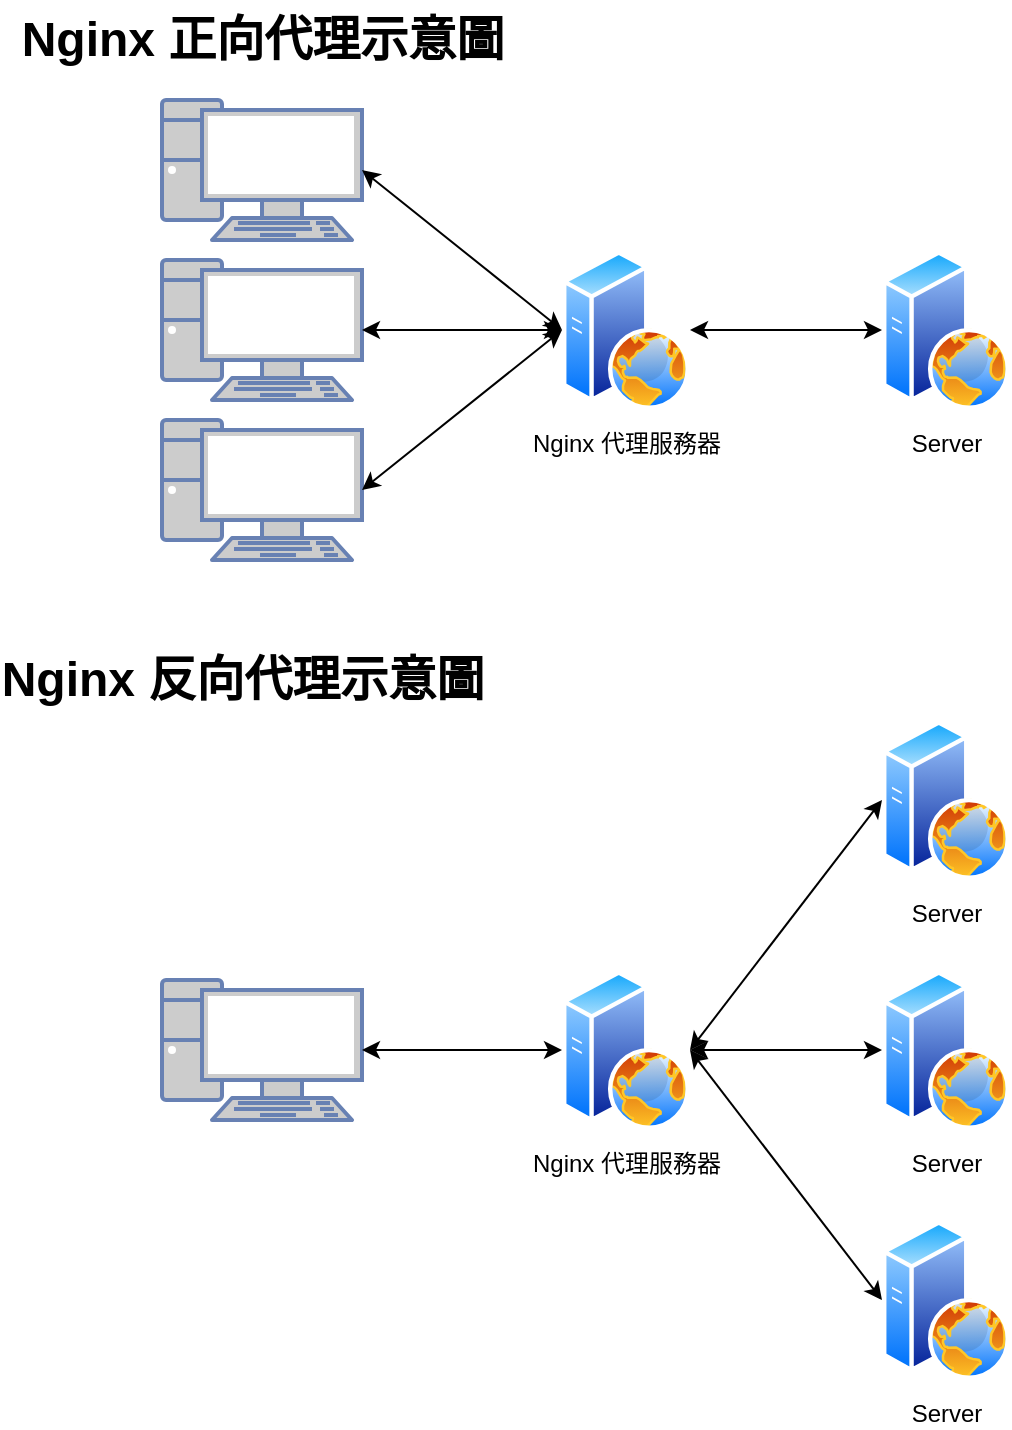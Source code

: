 <mxfile version="21.2.1" type="device">
  <diagram name="第1頁" id="OYITiY0EmZGIRHjv4BLP">
    <mxGraphModel dx="866" dy="587" grid="1" gridSize="10" guides="1" tooltips="1" connect="1" arrows="1" fold="1" page="1" pageScale="1" pageWidth="827" pageHeight="1169" math="0" shadow="0">
      <root>
        <mxCell id="0" />
        <mxCell id="1" parent="0" />
        <mxCell id="uXMabJG9MZARH938YR5N-3" value="Nginx 正向代理示意圖" style="text;strokeColor=none;fillColor=none;html=1;fontSize=24;fontStyle=1;verticalAlign=middle;align=center;" vertex="1" parent="1">
          <mxGeometry x="200" y="40" width="100" height="40" as="geometry" />
        </mxCell>
        <mxCell id="uXMabJG9MZARH938YR5N-4" value="Nginx 反向代理示意圖" style="text;strokeColor=none;fillColor=none;html=1;fontSize=24;fontStyle=1;verticalAlign=middle;align=center;" vertex="1" parent="1">
          <mxGeometry x="190" y="360" width="100" height="40" as="geometry" />
        </mxCell>
        <mxCell id="uXMabJG9MZARH938YR5N-5" value="" style="fontColor=#0066CC;verticalAlign=top;verticalLabelPosition=bottom;labelPosition=center;align=center;html=1;outlineConnect=0;fillColor=#CCCCCC;strokeColor=#6881B3;gradientColor=none;gradientDirection=north;strokeWidth=2;shape=mxgraph.networks.pc;" vertex="1" parent="1">
          <mxGeometry x="200" y="90" width="100" height="70" as="geometry" />
        </mxCell>
        <mxCell id="uXMabJG9MZARH938YR5N-6" value="" style="fontColor=#0066CC;verticalAlign=top;verticalLabelPosition=bottom;labelPosition=center;align=center;html=1;outlineConnect=0;fillColor=#CCCCCC;strokeColor=#6881B3;gradientColor=none;gradientDirection=north;strokeWidth=2;shape=mxgraph.networks.pc;" vertex="1" parent="1">
          <mxGeometry x="200" y="170" width="100" height="70" as="geometry" />
        </mxCell>
        <mxCell id="uXMabJG9MZARH938YR5N-7" value="" style="fontColor=#0066CC;verticalAlign=top;verticalLabelPosition=bottom;labelPosition=center;align=center;html=1;outlineConnect=0;fillColor=#CCCCCC;strokeColor=#6881B3;gradientColor=none;gradientDirection=north;strokeWidth=2;shape=mxgraph.networks.pc;" vertex="1" parent="1">
          <mxGeometry x="200" y="250" width="100" height="70" as="geometry" />
        </mxCell>
        <mxCell id="uXMabJG9MZARH938YR5N-8" value="" style="fontColor=#0066CC;verticalAlign=top;verticalLabelPosition=bottom;labelPosition=center;align=center;html=1;outlineConnect=0;fillColor=#CCCCCC;strokeColor=#6881B3;gradientColor=none;gradientDirection=north;strokeWidth=2;shape=mxgraph.networks.pc;" vertex="1" parent="1">
          <mxGeometry x="200" y="530" width="100" height="70" as="geometry" />
        </mxCell>
        <mxCell id="uXMabJG9MZARH938YR5N-9" value="Nginx 代理服務器" style="image;aspect=fixed;perimeter=ellipsePerimeter;html=1;align=center;shadow=0;dashed=0;spacingTop=3;image=img/lib/active_directory/web_server.svg;" vertex="1" parent="1">
          <mxGeometry x="400" y="165" width="64" height="80" as="geometry" />
        </mxCell>
        <mxCell id="uXMabJG9MZARH938YR5N-10" value="Nginx 代理服務器" style="image;aspect=fixed;perimeter=ellipsePerimeter;html=1;align=center;shadow=0;dashed=0;spacingTop=3;image=img/lib/active_directory/web_server.svg;" vertex="1" parent="1">
          <mxGeometry x="400" y="525" width="64" height="80" as="geometry" />
        </mxCell>
        <mxCell id="uXMabJG9MZARH938YR5N-12" value="Server" style="image;aspect=fixed;perimeter=ellipsePerimeter;html=1;align=center;shadow=0;dashed=0;spacingTop=3;image=img/lib/active_directory/web_server.svg;" vertex="1" parent="1">
          <mxGeometry x="560" y="165" width="64" height="80" as="geometry" />
        </mxCell>
        <mxCell id="uXMabJG9MZARH938YR5N-13" value="Server" style="image;aspect=fixed;perimeter=ellipsePerimeter;html=1;align=center;shadow=0;dashed=0;spacingTop=3;image=img/lib/active_directory/web_server.svg;" vertex="1" parent="1">
          <mxGeometry x="560" y="400" width="64" height="80" as="geometry" />
        </mxCell>
        <mxCell id="uXMabJG9MZARH938YR5N-14" value="Server" style="image;aspect=fixed;perimeter=ellipsePerimeter;html=1;align=center;shadow=0;dashed=0;spacingTop=3;image=img/lib/active_directory/web_server.svg;" vertex="1" parent="1">
          <mxGeometry x="560" y="525" width="64" height="80" as="geometry" />
        </mxCell>
        <mxCell id="uXMabJG9MZARH938YR5N-15" value="Server" style="image;aspect=fixed;perimeter=ellipsePerimeter;html=1;align=center;shadow=0;dashed=0;spacingTop=3;image=img/lib/active_directory/web_server.svg;" vertex="1" parent="1">
          <mxGeometry x="560" y="650" width="64" height="80" as="geometry" />
        </mxCell>
        <mxCell id="uXMabJG9MZARH938YR5N-24" value="" style="endArrow=classic;startArrow=classic;html=1;rounded=0;entryX=0;entryY=0.5;entryDx=0;entryDy=0;exitX=1;exitY=0.5;exitDx=0;exitDy=0;exitPerimeter=0;" edge="1" parent="1" source="uXMabJG9MZARH938YR5N-5" target="uXMabJG9MZARH938YR5N-9">
          <mxGeometry width="50" height="50" relative="1" as="geometry">
            <mxPoint x="360" y="120" as="sourcePoint" />
            <mxPoint x="530" y="320" as="targetPoint" />
          </mxGeometry>
        </mxCell>
        <mxCell id="uXMabJG9MZARH938YR5N-26" value="" style="endArrow=classic;startArrow=classic;html=1;rounded=0;entryX=0;entryY=0.5;entryDx=0;entryDy=0;" edge="1" parent="1" source="uXMabJG9MZARH938YR5N-6" target="uXMabJG9MZARH938YR5N-9">
          <mxGeometry width="50" height="50" relative="1" as="geometry">
            <mxPoint x="310" y="135" as="sourcePoint" />
            <mxPoint x="410" y="215" as="targetPoint" />
          </mxGeometry>
        </mxCell>
        <mxCell id="uXMabJG9MZARH938YR5N-27" value="" style="endArrow=classic;startArrow=classic;html=1;rounded=0;entryX=0;entryY=0.5;entryDx=0;entryDy=0;exitX=1;exitY=0.5;exitDx=0;exitDy=0;exitPerimeter=0;" edge="1" parent="1" source="uXMabJG9MZARH938YR5N-7" target="uXMabJG9MZARH938YR5N-9">
          <mxGeometry width="50" height="50" relative="1" as="geometry">
            <mxPoint x="320" y="145" as="sourcePoint" />
            <mxPoint x="420" y="225" as="targetPoint" />
          </mxGeometry>
        </mxCell>
        <mxCell id="uXMabJG9MZARH938YR5N-28" value="" style="endArrow=classic;startArrow=classic;html=1;rounded=0;entryX=0;entryY=0.5;entryDx=0;entryDy=0;exitX=1;exitY=0.5;exitDx=0;exitDy=0;" edge="1" parent="1" source="uXMabJG9MZARH938YR5N-9" target="uXMabJG9MZARH938YR5N-12">
          <mxGeometry width="50" height="50" relative="1" as="geometry">
            <mxPoint x="330" y="155" as="sourcePoint" />
            <mxPoint x="430" y="235" as="targetPoint" />
          </mxGeometry>
        </mxCell>
        <mxCell id="uXMabJG9MZARH938YR5N-29" value="" style="endArrow=classic;startArrow=classic;html=1;rounded=0;entryX=0;entryY=0.5;entryDx=0;entryDy=0;exitX=1;exitY=0.5;exitDx=0;exitDy=0;exitPerimeter=0;" edge="1" parent="1" source="uXMabJG9MZARH938YR5N-8" target="uXMabJG9MZARH938YR5N-10">
          <mxGeometry width="50" height="50" relative="1" as="geometry">
            <mxPoint x="340" y="165" as="sourcePoint" />
            <mxPoint x="440" y="245" as="targetPoint" />
          </mxGeometry>
        </mxCell>
        <mxCell id="uXMabJG9MZARH938YR5N-30" value="" style="endArrow=classic;startArrow=classic;html=1;rounded=0;entryX=1;entryY=0.5;entryDx=0;entryDy=0;exitX=0;exitY=0.5;exitDx=0;exitDy=0;" edge="1" parent="1" source="uXMabJG9MZARH938YR5N-13" target="uXMabJG9MZARH938YR5N-10">
          <mxGeometry width="50" height="50" relative="1" as="geometry">
            <mxPoint x="310" y="575" as="sourcePoint" />
            <mxPoint x="410" y="575" as="targetPoint" />
          </mxGeometry>
        </mxCell>
        <mxCell id="uXMabJG9MZARH938YR5N-31" value="" style="endArrow=classic;startArrow=classic;html=1;rounded=0;entryX=1;entryY=0.5;entryDx=0;entryDy=0;exitX=0;exitY=0.5;exitDx=0;exitDy=0;" edge="1" parent="1" source="uXMabJG9MZARH938YR5N-14" target="uXMabJG9MZARH938YR5N-10">
          <mxGeometry width="50" height="50" relative="1" as="geometry">
            <mxPoint x="320" y="585" as="sourcePoint" />
            <mxPoint x="420" y="585" as="targetPoint" />
          </mxGeometry>
        </mxCell>
        <mxCell id="uXMabJG9MZARH938YR5N-32" value="" style="endArrow=classic;startArrow=classic;html=1;rounded=0;entryX=1;entryY=0.5;entryDx=0;entryDy=0;exitX=0;exitY=0.5;exitDx=0;exitDy=0;" edge="1" parent="1" source="uXMabJG9MZARH938YR5N-15" target="uXMabJG9MZARH938YR5N-10">
          <mxGeometry width="50" height="50" relative="1" as="geometry">
            <mxPoint x="330" y="595" as="sourcePoint" />
            <mxPoint x="430" y="595" as="targetPoint" />
          </mxGeometry>
        </mxCell>
      </root>
    </mxGraphModel>
  </diagram>
</mxfile>
